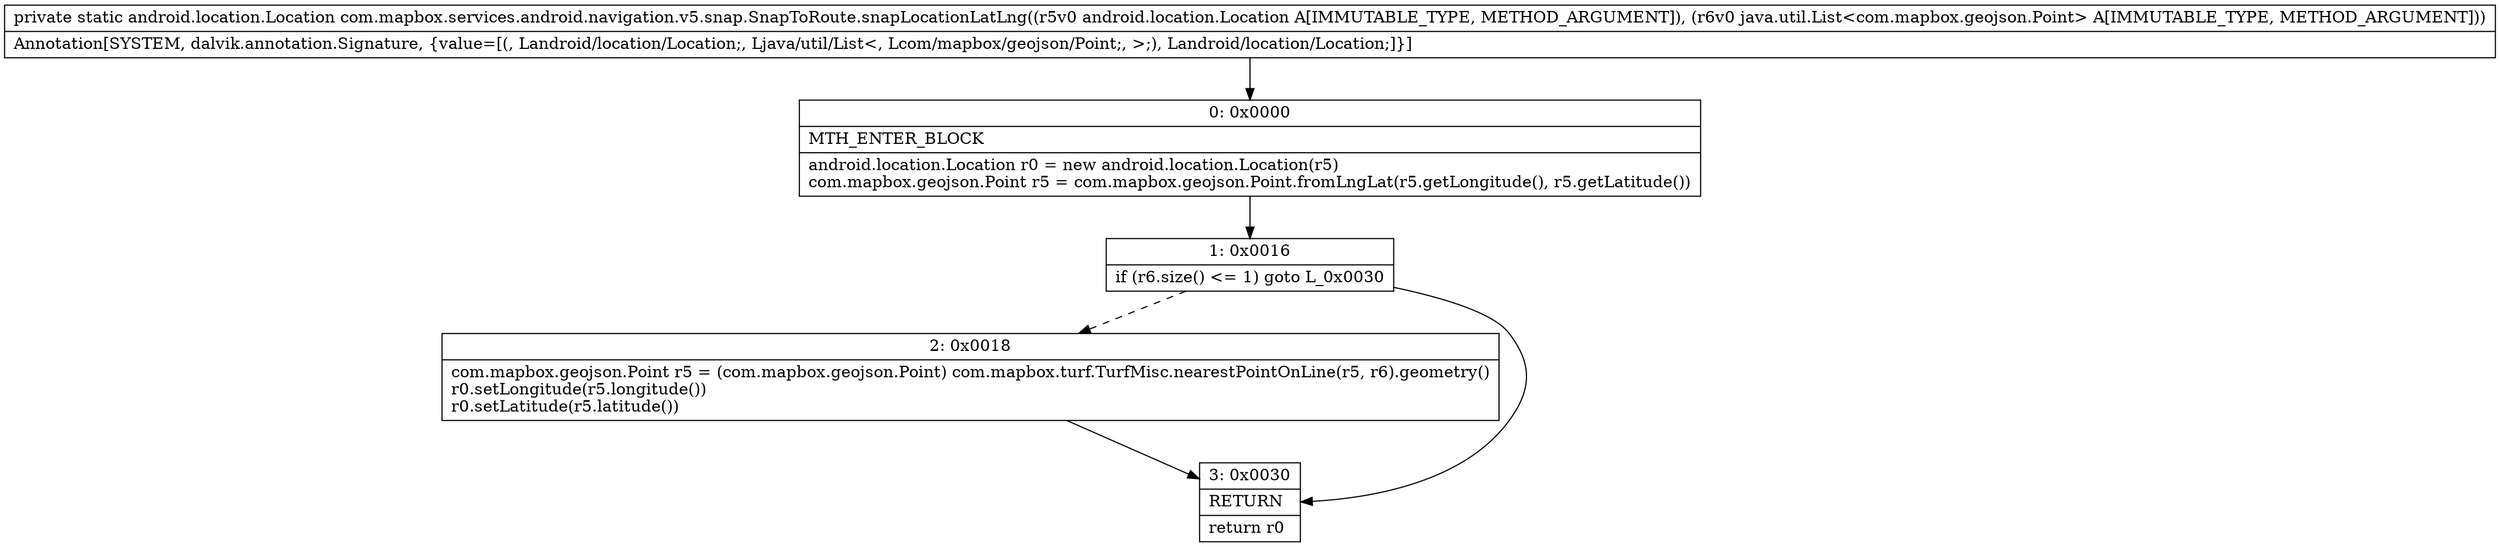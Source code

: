 digraph "CFG forcom.mapbox.services.android.navigation.v5.snap.SnapToRoute.snapLocationLatLng(Landroid\/location\/Location;Ljava\/util\/List;)Landroid\/location\/Location;" {
Node_0 [shape=record,label="{0\:\ 0x0000|MTH_ENTER_BLOCK\l|android.location.Location r0 = new android.location.Location(r5)\lcom.mapbox.geojson.Point r5 = com.mapbox.geojson.Point.fromLngLat(r5.getLongitude(), r5.getLatitude())\l}"];
Node_1 [shape=record,label="{1\:\ 0x0016|if (r6.size() \<= 1) goto L_0x0030\l}"];
Node_2 [shape=record,label="{2\:\ 0x0018|com.mapbox.geojson.Point r5 = (com.mapbox.geojson.Point) com.mapbox.turf.TurfMisc.nearestPointOnLine(r5, r6).geometry()\lr0.setLongitude(r5.longitude())\lr0.setLatitude(r5.latitude())\l}"];
Node_3 [shape=record,label="{3\:\ 0x0030|RETURN\l|return r0\l}"];
MethodNode[shape=record,label="{private static android.location.Location com.mapbox.services.android.navigation.v5.snap.SnapToRoute.snapLocationLatLng((r5v0 android.location.Location A[IMMUTABLE_TYPE, METHOD_ARGUMENT]), (r6v0 java.util.List\<com.mapbox.geojson.Point\> A[IMMUTABLE_TYPE, METHOD_ARGUMENT]))  | Annotation[SYSTEM, dalvik.annotation.Signature, \{value=[(, Landroid\/location\/Location;, Ljava\/util\/List\<, Lcom\/mapbox\/geojson\/Point;, \>;), Landroid\/location\/Location;]\}]\l}"];
MethodNode -> Node_0;
Node_0 -> Node_1;
Node_1 -> Node_2[style=dashed];
Node_1 -> Node_3;
Node_2 -> Node_3;
}

